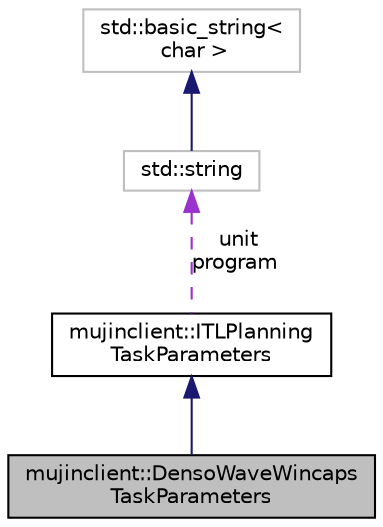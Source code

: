 digraph "mujinclient::DensoWaveWincapsTaskParameters"
{
  bgcolor="transparent";
  edge [fontname="Helvetica",fontsize="10",labelfontname="Helvetica",labelfontsize="10"];
  node [fontname="Helvetica",fontsize="10",shape=record];
  Node1 [label="mujinclient::DensoWaveWincaps\lTaskParameters",height=0.2,width=0.4,color="black", fillcolor="grey75", style="filled" fontcolor="black"];
  Node2 -> Node1 [dir="back",color="midnightblue",fontsize="10",style="solid",fontname="Helvetica"];
  Node2 [label="mujinclient::ITLPlanning\lTaskParameters",height=0.2,width=0.4,color="black",URL="$classmujinclient_1_1ITLPlanningTaskParameters.html",tooltip="holds information about the itlplanning task parameters"];
  Node3 -> Node2 [dir="back",color="darkorchid3",fontsize="10",style="dashed",label=" unit\nprogram" ,fontname="Helvetica"];
  Node3 [label="std::string",height=0.2,width=0.4,color="grey75",tooltip="STL class."];
  Node4 -> Node3 [dir="back",color="midnightblue",fontsize="10",style="solid",fontname="Helvetica"];
  Node4 [label="std::basic_string\<\l char \>",height=0.2,width=0.4,color="grey75",tooltip="STL class."];
}
